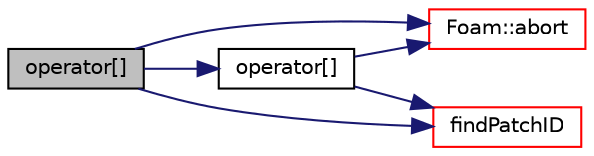digraph "operator[]"
{
  bgcolor="transparent";
  edge [fontname="Helvetica",fontsize="10",labelfontname="Helvetica",labelfontsize="10"];
  node [fontname="Helvetica",fontsize="10",shape=record];
  rankdir="LR";
  Node1 [label="operator[]",height=0.2,width=0.4,color="black", fillcolor="grey75", style="filled", fontcolor="black"];
  Node1 -> Node2 [color="midnightblue",fontsize="10",style="solid",fontname="Helvetica"];
  Node2 [label="Foam::abort",height=0.2,width=0.4,color="red",URL="$a10909.html#a447107a607d03e417307c203fa5fb44b"];
  Node1 -> Node3 [color="midnightblue",fontsize="10",style="solid",fontname="Helvetica"];
  Node3 [label="findPatchID",height=0.2,width=0.4,color="red",URL="$a00886.html#a6591fbb33e89d53c35c972523ac09e94",tooltip="Find patch index given a name. "];
  Node1 -> Node4 [color="midnightblue",fontsize="10",style="solid",fontname="Helvetica"];
  Node4 [label="operator[]",height=0.2,width=0.4,color="black",URL="$a00886.html#a33cb0f58040851756256f94a5165f4e4",tooltip="Return const reference to fvPatch by name. "];
  Node4 -> Node2 [color="midnightblue",fontsize="10",style="solid",fontname="Helvetica"];
  Node4 -> Node3 [color="midnightblue",fontsize="10",style="solid",fontname="Helvetica"];
}
